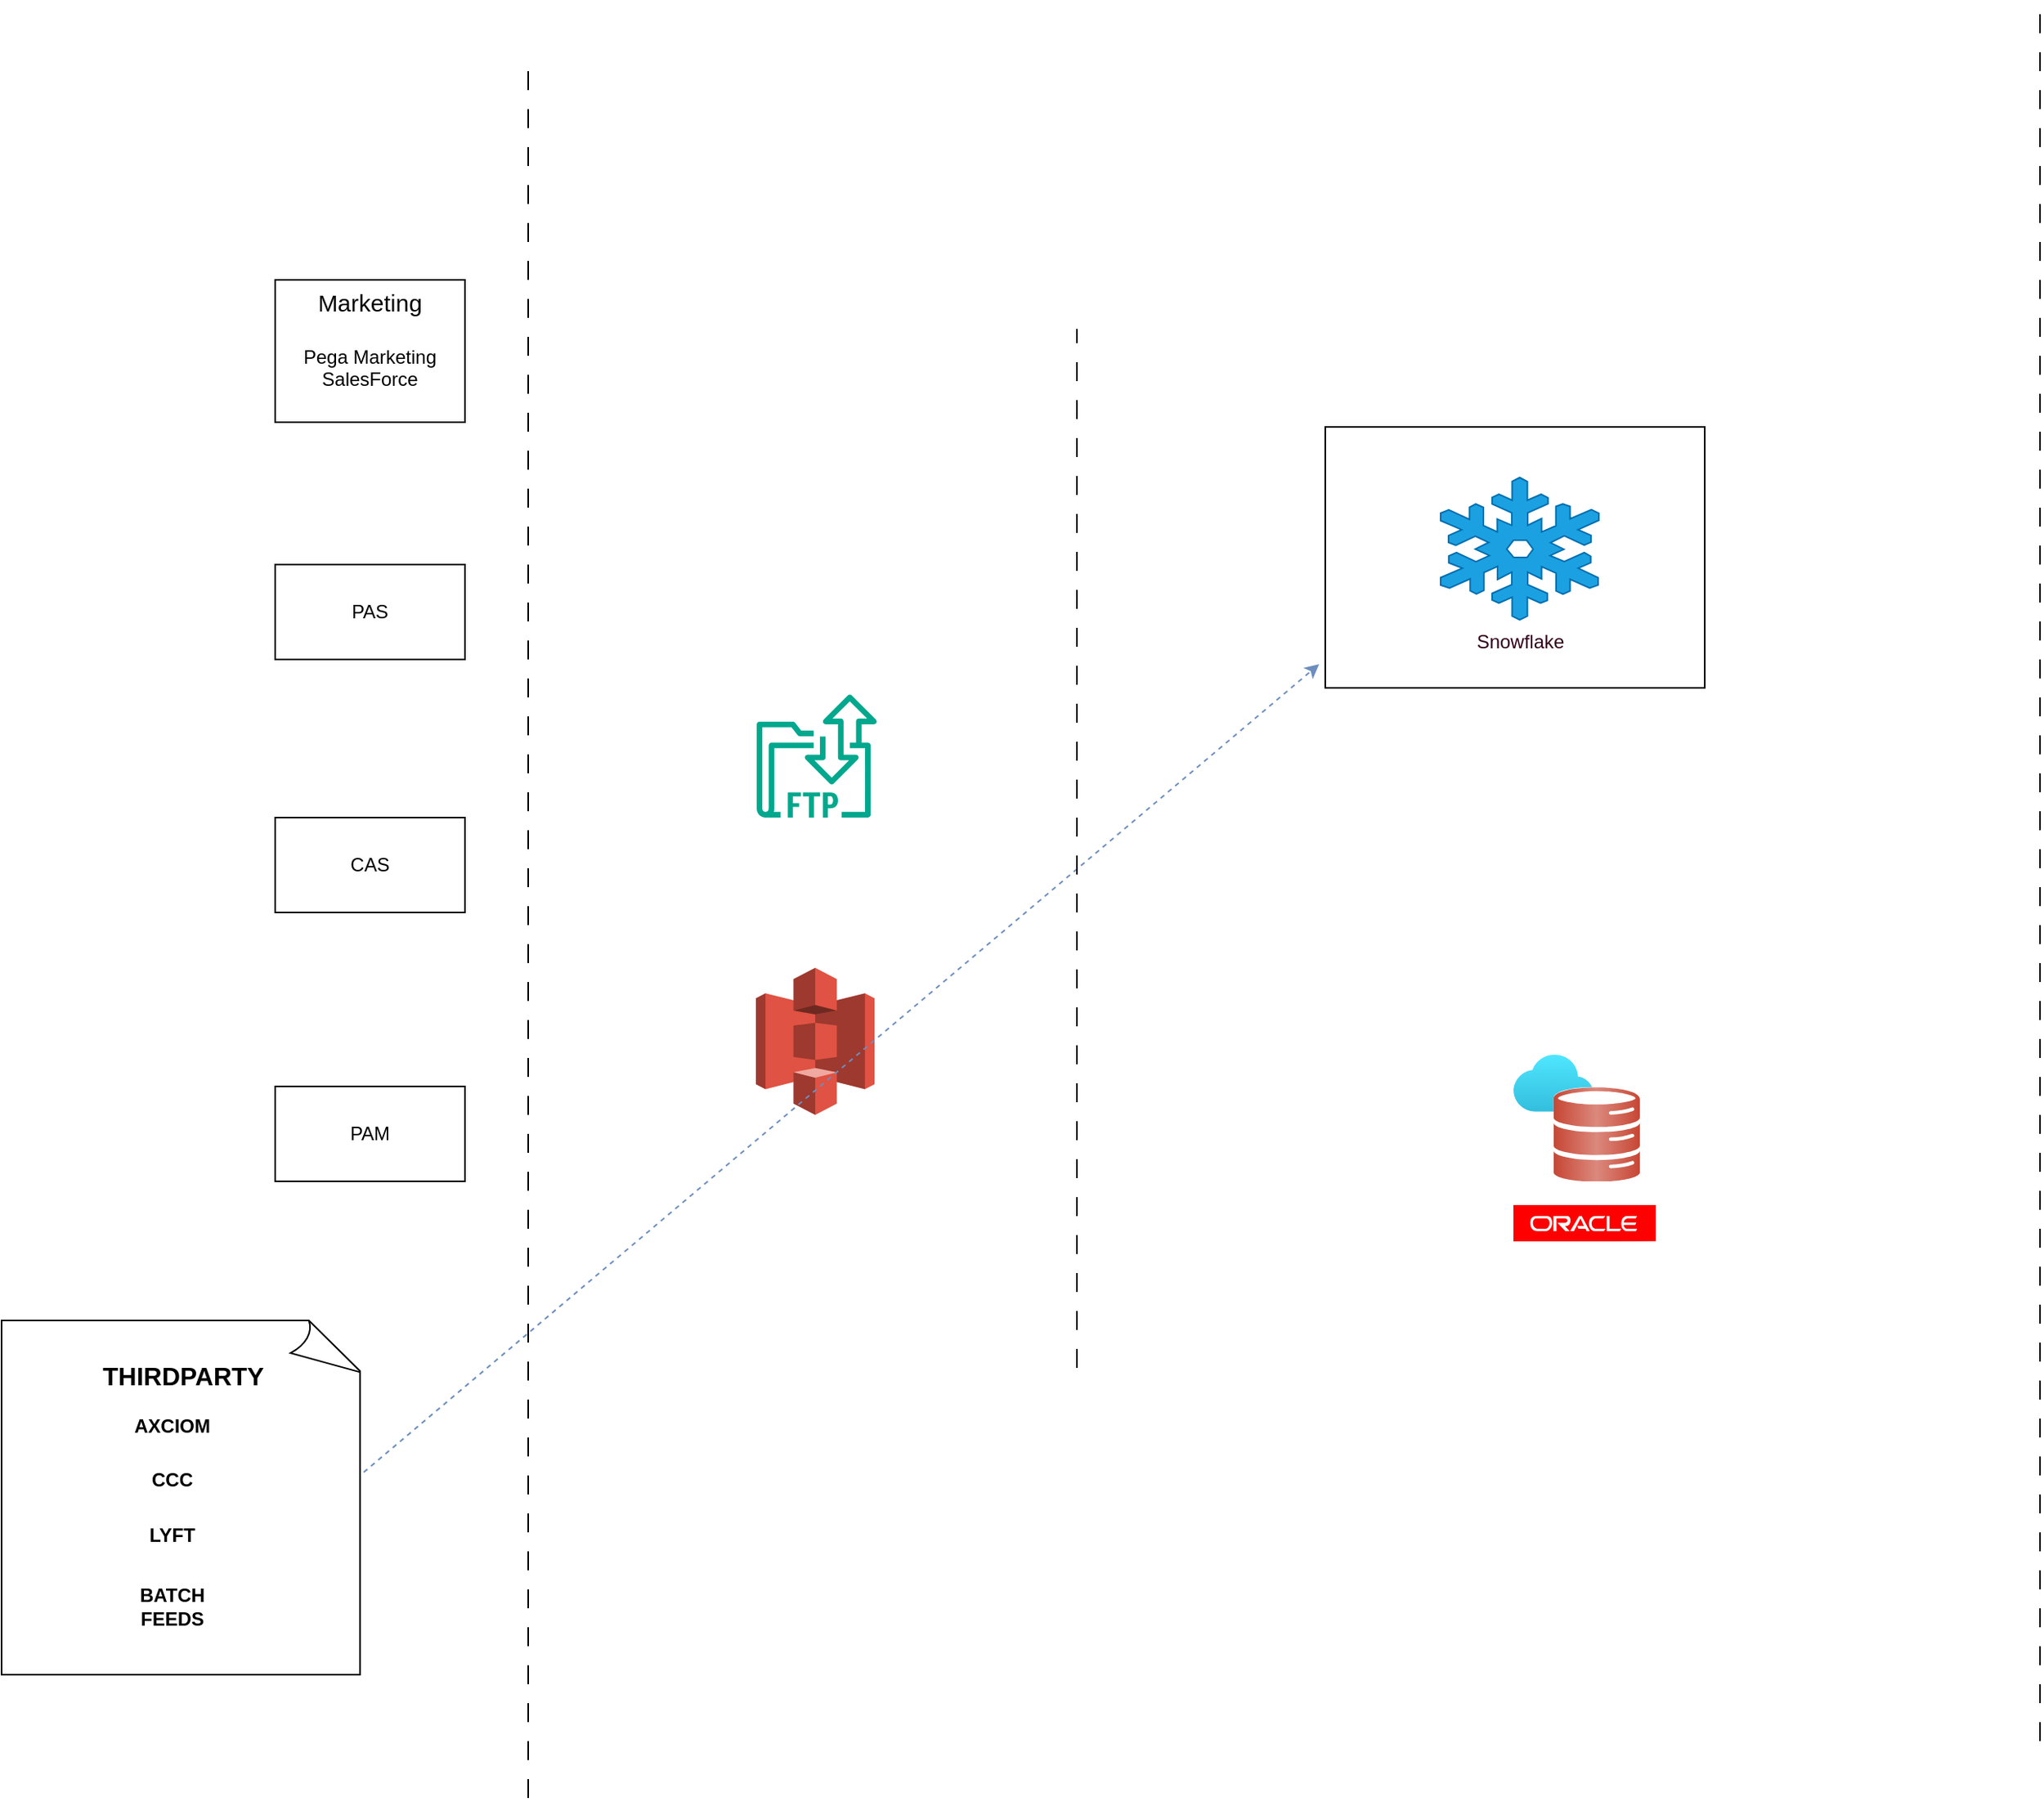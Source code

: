 <mxfile version="26.0.14">
  <diagram name="Page-1" id="NFFxarhEMAOD1l_7tfLz">
    <mxGraphModel dx="1622" dy="1098" grid="0" gridSize="10" guides="1" tooltips="1" connect="1" arrows="1" fold="1" page="0" pageScale="1" pageWidth="850" pageHeight="1100" background="light-dark(#ffffff, #121212)" math="0" shadow="0">
      <root>
        <mxCell id="0" />
        <mxCell id="1" parent="0" />
        <mxCell id="VsWn_zQ_5K-JtCPvT7dE-3" value="" style="whiteSpace=wrap;html=1;shape=mxgraph.basic.document" vertex="1" parent="1">
          <mxGeometry x="-133" y="798" width="229" height="224" as="geometry" />
        </mxCell>
        <mxCell id="sHkjBtiZ9pyr3r2fbtkL-1" value="&lt;font style=&quot;font-size: 15px;&quot;&gt;Marketing&lt;/font&gt;&lt;div&gt;&lt;span style=&quot;font-size: 15px;&quot;&gt;&lt;br&gt;&lt;/span&gt;Pega Marketing&lt;div&gt;SalesForce&lt;br&gt;&lt;div&gt;&lt;br&gt;&lt;/div&gt;&lt;/div&gt;&lt;/div&gt;" style="rounded=0;whiteSpace=wrap;html=1;" parent="1" vertex="1">
          <mxGeometry x="40" y="140" width="120" height="90" as="geometry" />
        </mxCell>
        <mxCell id="sHkjBtiZ9pyr3r2fbtkL-20" value="" style="image;aspect=fixed;html=1;points=[];align=center;fontSize=12;image=img/lib/azure2/databases/Oracle_Database.svg;" parent="1" vertex="1">
          <mxGeometry x="823" y="630" width="80" height="80" as="geometry" />
        </mxCell>
        <mxCell id="sHkjBtiZ9pyr3r2fbtkL-3" value="" style="endArrow=none;html=1;rounded=0;dashed=1;dashPattern=12 12;" parent="1" edge="1">
          <mxGeometry width="50" height="50" relative="1" as="geometry">
            <mxPoint x="200" y="1100" as="sourcePoint" />
            <mxPoint x="200" as="targetPoint" />
          </mxGeometry>
        </mxCell>
        <mxCell id="sHkjBtiZ9pyr3r2fbtkL-5" value="" style="endArrow=none;html=1;rounded=0;dashed=1;dashPattern=12 12;" parent="1" edge="1">
          <mxGeometry width="50" height="50" relative="1" as="geometry">
            <mxPoint x="1156" y="1064" as="sourcePoint" />
            <mxPoint x="1156" y="-36" as="targetPoint" />
          </mxGeometry>
        </mxCell>
        <mxCell id="sHkjBtiZ9pyr3r2fbtkL-7" value="PAS" style="rounded=0;whiteSpace=wrap;html=1;" parent="1" vertex="1">
          <mxGeometry x="40" y="320" width="120" height="60" as="geometry" />
        </mxCell>
        <mxCell id="sHkjBtiZ9pyr3r2fbtkL-9" value="CAS" style="rounded=0;whiteSpace=wrap;html=1;" parent="1" vertex="1">
          <mxGeometry x="40" y="480" width="120" height="60" as="geometry" />
        </mxCell>
        <mxCell id="sHkjBtiZ9pyr3r2fbtkL-11" value="" style="rounded=0;whiteSpace=wrap;html=1;" parent="1" vertex="1">
          <mxGeometry x="704" y="233" width="240" height="165" as="geometry" />
        </mxCell>
        <mxCell id="sHkjBtiZ9pyr3r2fbtkL-18" value="&lt;font style=&quot;color: rgb(51, 0, 26);&quot;&gt;Snowflake&lt;/font&gt;" style="shape=mxgraph.signs.nature.snowflake;html=1;pointerEvents=1;fillColor=#1ba1e2;strokeColor=#006EAF;verticalLabelPosition=bottom;verticalAlign=top;align=center;fontColor=#ffffff;" parent="1" vertex="1">
          <mxGeometry x="777" y="265" width="100" height="90" as="geometry" />
        </mxCell>
        <mxCell id="sHkjBtiZ9pyr3r2fbtkL-22" value="" style="dashed=0;outlineConnect=0;html=1;align=center;labelPosition=center;verticalLabelPosition=bottom;verticalAlign=top;shape=mxgraph.weblogos.oracle;fillColor=#FF0000;strokeColor=none" parent="1" vertex="1">
          <mxGeometry x="823" y="725" width="90" height="23" as="geometry" />
        </mxCell>
        <mxCell id="sHkjBtiZ9pyr3r2fbtkL-23" value="" style="sketch=0;outlineConnect=0;fontColor=#232F3E;gradientColor=none;fillColor=#01A88D;strokeColor=none;dashed=0;verticalLabelPosition=bottom;verticalAlign=top;align=center;html=1;fontSize=12;fontStyle=0;aspect=fixed;shape=mxgraph.aws4.transfer_for_ftp_resource;" parent="1" vertex="1">
          <mxGeometry x="344.5" y="402" width="76" height="78" as="geometry" />
        </mxCell>
        <mxCell id="sHkjBtiZ9pyr3r2fbtkL-24" value="" style="outlineConnect=0;dashed=0;verticalLabelPosition=bottom;verticalAlign=top;align=center;html=1;shape=mxgraph.aws3.s3;fillColor=#E05243;gradientColor=none;" parent="1" vertex="1">
          <mxGeometry x="344" y="575" width="75" height="93" as="geometry" />
        </mxCell>
        <mxCell id="sHkjBtiZ9pyr3r2fbtkL-26" value="PAM" style="rounded=0;whiteSpace=wrap;html=1;" parent="1" vertex="1">
          <mxGeometry x="40" y="650" width="120" height="60" as="geometry" />
        </mxCell>
        <mxCell id="VsWn_zQ_5K-JtCPvT7dE-2" value="CCC" style="text;html=1;align=center;verticalAlign=middle;whiteSpace=wrap;rounded=0;fontSize=12;fontStyle=1;dashed=1;strokeWidth=7;" vertex="1" parent="1">
          <mxGeometry x="-55" y="884" width="60" height="30" as="geometry" />
        </mxCell>
        <mxCell id="VsWn_zQ_5K-JtCPvT7dE-1" value="THIRDPARTY" style="text;html=1;align=center;verticalAlign=middle;whiteSpace=wrap;rounded=0;fontStyle=1;fontSize=16;" vertex="1" parent="1">
          <mxGeometry x="-103.5" y="818" width="170" height="30" as="geometry" />
        </mxCell>
        <mxCell id="VsWn_zQ_5K-JtCPvT7dE-7" value="&lt;b&gt;AXCIOM&lt;/b&gt;" style="text;html=1;align=center;verticalAlign=middle;whiteSpace=wrap;rounded=0;shadow=0;glass=0;perimeterSpacing=8;dashed=1;" vertex="1" parent="1">
          <mxGeometry x="-55" y="852" width="60" height="26" as="geometry" />
        </mxCell>
        <mxCell id="VsWn_zQ_5K-JtCPvT7dE-11" value="&lt;b&gt;&lt;font style=&quot;color: rgb(0, 0, 0);&quot;&gt;LYFT&lt;/font&gt;&lt;/b&gt;" style="text;html=1;align=center;verticalAlign=middle;whiteSpace=wrap;rounded=0;" vertex="1" parent="1">
          <mxGeometry x="-55" y="919" width="60" height="30" as="geometry" />
        </mxCell>
        <mxCell id="VsWn_zQ_5K-JtCPvT7dE-15" value="BATCH FEEDS" style="text;html=1;align=center;verticalAlign=middle;whiteSpace=wrap;rounded=0;fontStyle=1" vertex="1" parent="1">
          <mxGeometry x="-55" y="964" width="60" height="30" as="geometry" />
        </mxCell>
        <mxCell id="VsWn_zQ_5K-JtCPvT7dE-17" value="" style="endArrow=classic;html=1;rounded=0;entryX=-0.016;entryY=0.909;entryDx=0;entryDy=0;entryPerimeter=0;dashed=1;fillColor=#dae8fc;strokeColor=#6c8ebf;" edge="1" parent="1" target="sHkjBtiZ9pyr3r2fbtkL-11">
          <mxGeometry width="50" height="50" relative="1" as="geometry">
            <mxPoint x="96" y="894" as="sourcePoint" />
            <mxPoint x="146" y="844" as="targetPoint" />
          </mxGeometry>
        </mxCell>
        <mxCell id="sHkjBtiZ9pyr3r2fbtkL-32" value="" style="endArrow=none;html=1;rounded=0;dashed=1;dashPattern=12 12;" edge="1" parent="1">
          <mxGeometry width="50" height="50" relative="1" as="geometry">
            <mxPoint x="547" y="828" as="sourcePoint" />
            <mxPoint x="547" y="171" as="targetPoint" />
          </mxGeometry>
        </mxCell>
      </root>
    </mxGraphModel>
  </diagram>
</mxfile>
